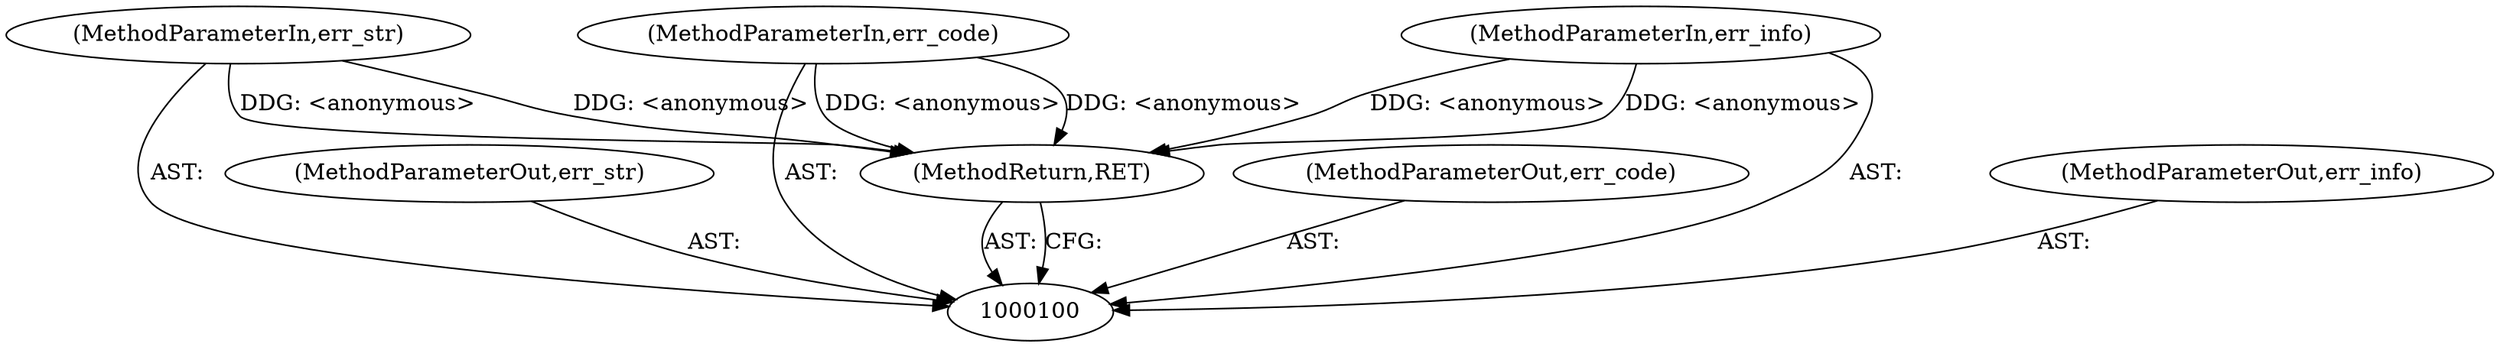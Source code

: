 digraph "0_php-src_5b597a2e5b28e2d5a52fc1be13f425f08f47cb62?w=1_7" {
"1000101" [label="(MethodParameterIn,err_str)"];
"1000112" [label="(MethodParameterOut,err_str)"];
"1000105" [label="(MethodReturn,RET)"];
"1000102" [label="(MethodParameterIn,err_code)"];
"1000113" [label="(MethodParameterOut,err_code)"];
"1000103" [label="(MethodParameterIn,err_info)"];
"1000114" [label="(MethodParameterOut,err_info)"];
"1000101" -> "1000100"  [label="AST: "];
"1000101" -> "1000105"  [label="DDG: <anonymous>"];
"1000112" -> "1000100"  [label="AST: "];
"1000105" -> "1000100"  [label="AST: "];
"1000105" -> "1000100"  [label="CFG: "];
"1000103" -> "1000105"  [label="DDG: <anonymous>"];
"1000102" -> "1000105"  [label="DDG: <anonymous>"];
"1000101" -> "1000105"  [label="DDG: <anonymous>"];
"1000102" -> "1000100"  [label="AST: "];
"1000102" -> "1000105"  [label="DDG: <anonymous>"];
"1000113" -> "1000100"  [label="AST: "];
"1000103" -> "1000100"  [label="AST: "];
"1000103" -> "1000105"  [label="DDG: <anonymous>"];
"1000114" -> "1000100"  [label="AST: "];
}
